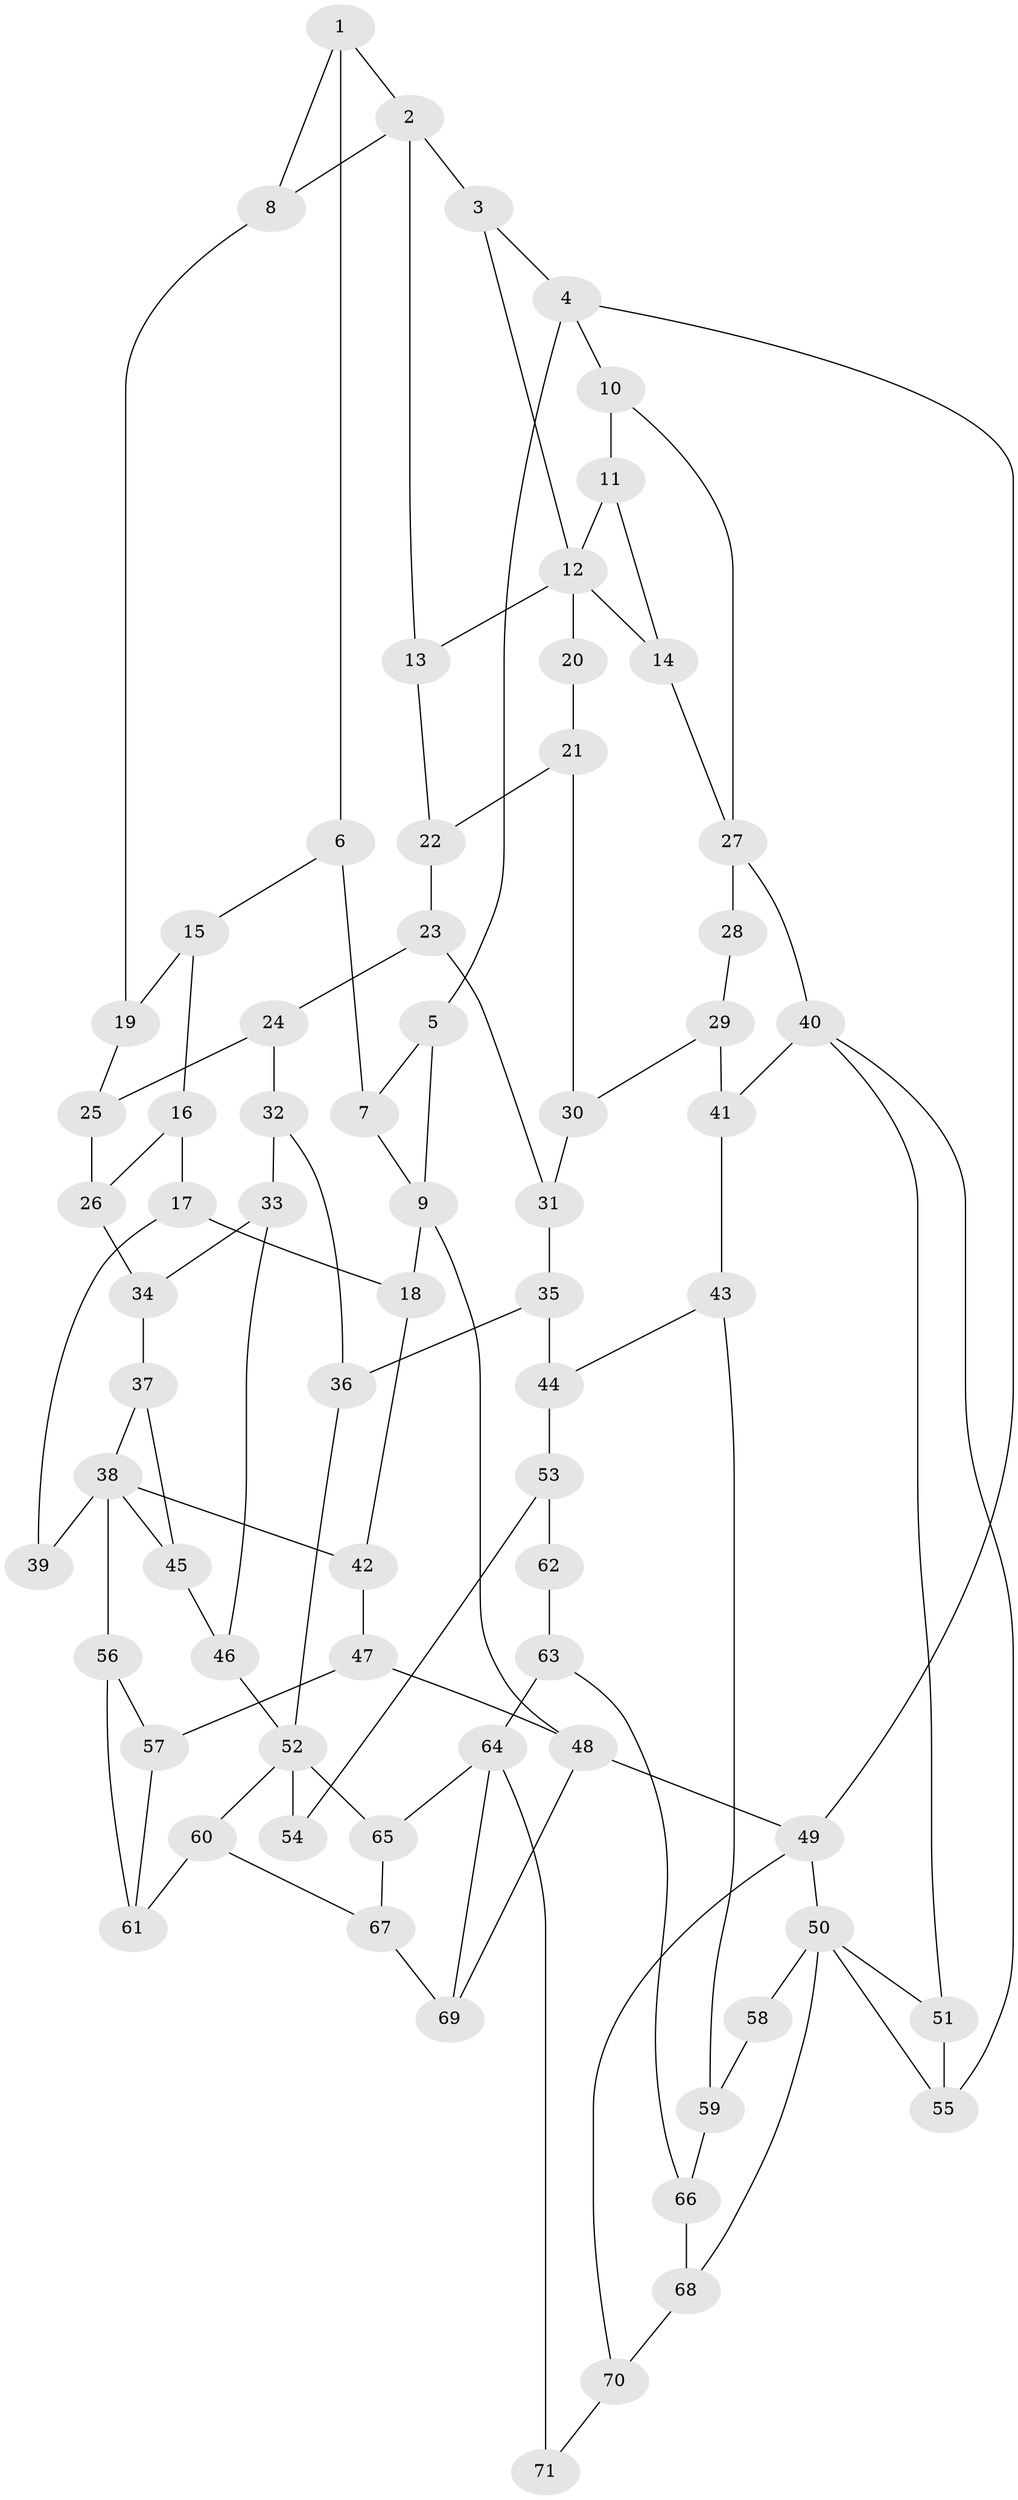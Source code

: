// original degree distribution, {3: 0.019801980198019802, 4: 0.27722772277227725, 6: 0.24752475247524752, 5: 0.45544554455445546}
// Generated by graph-tools (version 1.1) at 2025/54/03/04/25 22:54:47]
// undirected, 71 vertices, 111 edges
graph export_dot {
  node [color=gray90,style=filled];
  1;
  2;
  3;
  4;
  5;
  6;
  7;
  8;
  9;
  10;
  11;
  12;
  13;
  14;
  15;
  16;
  17;
  18;
  19;
  20;
  21;
  22;
  23;
  24;
  25;
  26;
  27;
  28;
  29;
  30;
  31;
  32;
  33;
  34;
  35;
  36;
  37;
  38;
  39;
  40;
  41;
  42;
  43;
  44;
  45;
  46;
  47;
  48;
  49;
  50;
  51;
  52;
  53;
  54;
  55;
  56;
  57;
  58;
  59;
  60;
  61;
  62;
  63;
  64;
  65;
  66;
  67;
  68;
  69;
  70;
  71;
  1 -- 2 [weight=1.0];
  1 -- 6 [weight=1.0];
  1 -- 8 [weight=1.0];
  2 -- 3 [weight=2.0];
  2 -- 8 [weight=1.0];
  2 -- 13 [weight=2.0];
  3 -- 4 [weight=1.0];
  3 -- 12 [weight=1.0];
  4 -- 5 [weight=1.0];
  4 -- 10 [weight=1.0];
  4 -- 49 [weight=1.0];
  5 -- 7 [weight=1.0];
  5 -- 9 [weight=1.0];
  6 -- 7 [weight=1.0];
  6 -- 15 [weight=1.0];
  7 -- 9 [weight=1.0];
  8 -- 19 [weight=1.0];
  9 -- 18 [weight=1.0];
  9 -- 48 [weight=1.0];
  10 -- 11 [weight=1.0];
  10 -- 27 [weight=1.0];
  11 -- 12 [weight=1.0];
  11 -- 14 [weight=1.0];
  12 -- 13 [weight=1.0];
  12 -- 14 [weight=1.0];
  12 -- 20 [weight=2.0];
  13 -- 22 [weight=1.0];
  14 -- 27 [weight=1.0];
  15 -- 16 [weight=1.0];
  15 -- 19 [weight=1.0];
  16 -- 17 [weight=1.0];
  16 -- 26 [weight=1.0];
  17 -- 18 [weight=1.0];
  17 -- 39 [weight=1.0];
  18 -- 42 [weight=1.0];
  19 -- 25 [weight=1.0];
  20 -- 21 [weight=1.0];
  21 -- 22 [weight=1.0];
  21 -- 30 [weight=1.0];
  22 -- 23 [weight=1.0];
  23 -- 24 [weight=1.0];
  23 -- 31 [weight=1.0];
  24 -- 25 [weight=1.0];
  24 -- 32 [weight=1.0];
  25 -- 26 [weight=1.0];
  26 -- 34 [weight=1.0];
  27 -- 28 [weight=2.0];
  27 -- 40 [weight=2.0];
  28 -- 29 [weight=1.0];
  29 -- 30 [weight=1.0];
  29 -- 41 [weight=1.0];
  30 -- 31 [weight=1.0];
  31 -- 35 [weight=1.0];
  32 -- 33 [weight=1.0];
  32 -- 36 [weight=1.0];
  33 -- 34 [weight=1.0];
  33 -- 46 [weight=1.0];
  34 -- 37 [weight=1.0];
  35 -- 36 [weight=1.0];
  35 -- 44 [weight=1.0];
  36 -- 52 [weight=1.0];
  37 -- 38 [weight=1.0];
  37 -- 45 [weight=1.0];
  38 -- 39 [weight=2.0];
  38 -- 42 [weight=1.0];
  38 -- 45 [weight=1.0];
  38 -- 56 [weight=1.0];
  40 -- 41 [weight=1.0];
  40 -- 51 [weight=1.0];
  40 -- 55 [weight=1.0];
  41 -- 43 [weight=1.0];
  42 -- 47 [weight=1.0];
  43 -- 44 [weight=1.0];
  43 -- 59 [weight=1.0];
  44 -- 53 [weight=1.0];
  45 -- 46 [weight=1.0];
  46 -- 52 [weight=1.0];
  47 -- 48 [weight=1.0];
  47 -- 57 [weight=1.0];
  48 -- 49 [weight=1.0];
  48 -- 69 [weight=1.0];
  49 -- 50 [weight=1.0];
  49 -- 70 [weight=1.0];
  50 -- 51 [weight=1.0];
  50 -- 55 [weight=1.0];
  50 -- 58 [weight=2.0];
  50 -- 68 [weight=1.0];
  51 -- 55 [weight=1.0];
  52 -- 54 [weight=2.0];
  52 -- 60 [weight=1.0];
  52 -- 65 [weight=1.0];
  53 -- 54 [weight=1.0];
  53 -- 62 [weight=1.0];
  56 -- 57 [weight=1.0];
  56 -- 61 [weight=1.0];
  57 -- 61 [weight=1.0];
  58 -- 59 [weight=1.0];
  59 -- 66 [weight=1.0];
  60 -- 61 [weight=1.0];
  60 -- 67 [weight=1.0];
  62 -- 63 [weight=2.0];
  63 -- 64 [weight=2.0];
  63 -- 66 [weight=1.0];
  64 -- 65 [weight=1.0];
  64 -- 69 [weight=1.0];
  64 -- 71 [weight=2.0];
  65 -- 67 [weight=1.0];
  66 -- 68 [weight=1.0];
  67 -- 69 [weight=1.0];
  68 -- 70 [weight=1.0];
  70 -- 71 [weight=1.0];
}
